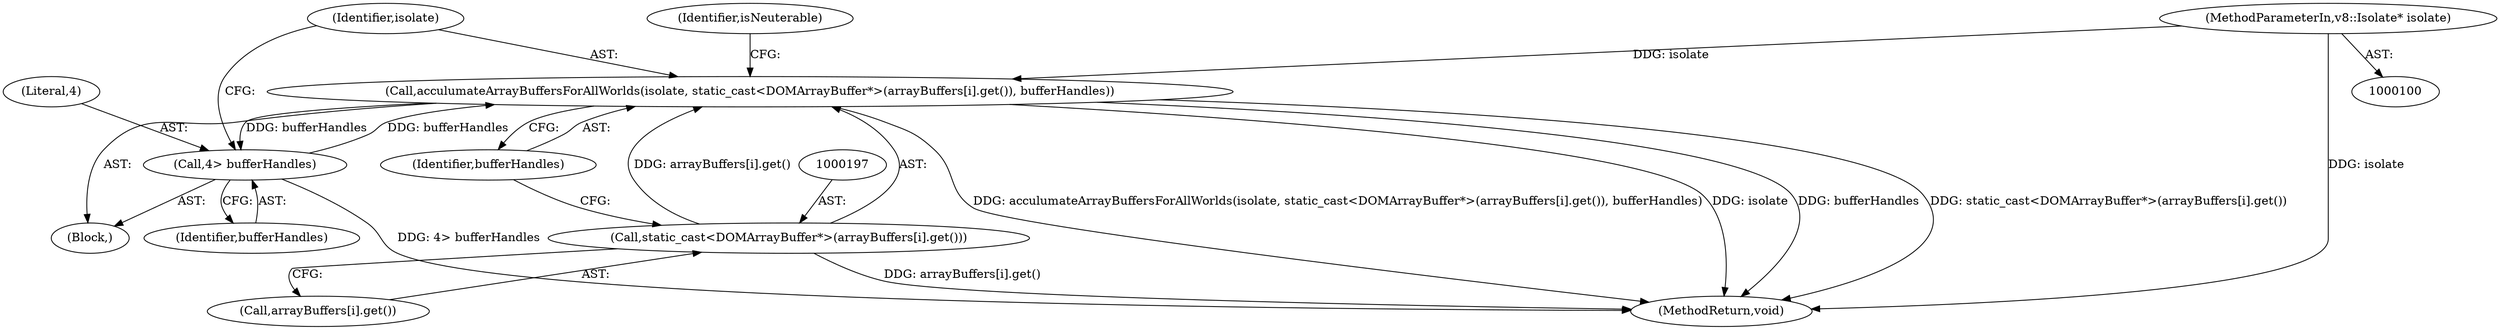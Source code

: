 digraph "0_Chrome_2400ef7b592c31c9883fd1cd60bdea0622e69db3@pointer" {
"1000194" [label="(Call,acculumateArrayBuffersForAllWorlds(isolate, static_cast<DOMArrayBuffer*>(arrayBuffers[i].get()), bufferHandles))"];
"1000101" [label="(MethodParameterIn,v8::Isolate* isolate)"];
"1000196" [label="(Call,static_cast<DOMArrayBuffer*>(arrayBuffers[i].get()))"];
"1000190" [label="(Call,4> bufferHandles)"];
"1000194" [label="(Call,acculumateArrayBuffersForAllWorlds(isolate, static_cast<DOMArrayBuffer*>(arrayBuffers[i].get()), bufferHandles))"];
"1000190" [label="(Call,4> bufferHandles)"];
"1000194" [label="(Call,acculumateArrayBuffersForAllWorlds(isolate, static_cast<DOMArrayBuffer*>(arrayBuffers[i].get()), bufferHandles))"];
"1000198" [label="(Call,arrayBuffers[i].get())"];
"1000191" [label="(Literal,4)"];
"1000101" [label="(MethodParameterIn,v8::Isolate* isolate)"];
"1000192" [label="(Identifier,bufferHandles)"];
"1000199" [label="(Identifier,bufferHandles)"];
"1000195" [label="(Identifier,isolate)"];
"1000196" [label="(Call,static_cast<DOMArrayBuffer*>(arrayBuffers[i].get()))"];
"1000202" [label="(Identifier,isNeuterable)"];
"1000189" [label="(Block,)"];
"1000266" [label="(MethodReturn,void)"];
"1000194" -> "1000189"  [label="AST: "];
"1000194" -> "1000199"  [label="CFG: "];
"1000195" -> "1000194"  [label="AST: "];
"1000196" -> "1000194"  [label="AST: "];
"1000199" -> "1000194"  [label="AST: "];
"1000202" -> "1000194"  [label="CFG: "];
"1000194" -> "1000266"  [label="DDG: acculumateArrayBuffersForAllWorlds(isolate, static_cast<DOMArrayBuffer*>(arrayBuffers[i].get()), bufferHandles)"];
"1000194" -> "1000266"  [label="DDG: isolate"];
"1000194" -> "1000266"  [label="DDG: bufferHandles"];
"1000194" -> "1000266"  [label="DDG: static_cast<DOMArrayBuffer*>(arrayBuffers[i].get())"];
"1000194" -> "1000190"  [label="DDG: bufferHandles"];
"1000101" -> "1000194"  [label="DDG: isolate"];
"1000196" -> "1000194"  [label="DDG: arrayBuffers[i].get()"];
"1000190" -> "1000194"  [label="DDG: bufferHandles"];
"1000101" -> "1000100"  [label="AST: "];
"1000101" -> "1000266"  [label="DDG: isolate"];
"1000196" -> "1000198"  [label="CFG: "];
"1000197" -> "1000196"  [label="AST: "];
"1000198" -> "1000196"  [label="AST: "];
"1000199" -> "1000196"  [label="CFG: "];
"1000196" -> "1000266"  [label="DDG: arrayBuffers[i].get()"];
"1000190" -> "1000189"  [label="AST: "];
"1000190" -> "1000192"  [label="CFG: "];
"1000191" -> "1000190"  [label="AST: "];
"1000192" -> "1000190"  [label="AST: "];
"1000195" -> "1000190"  [label="CFG: "];
"1000190" -> "1000266"  [label="DDG: 4> bufferHandles"];
}
